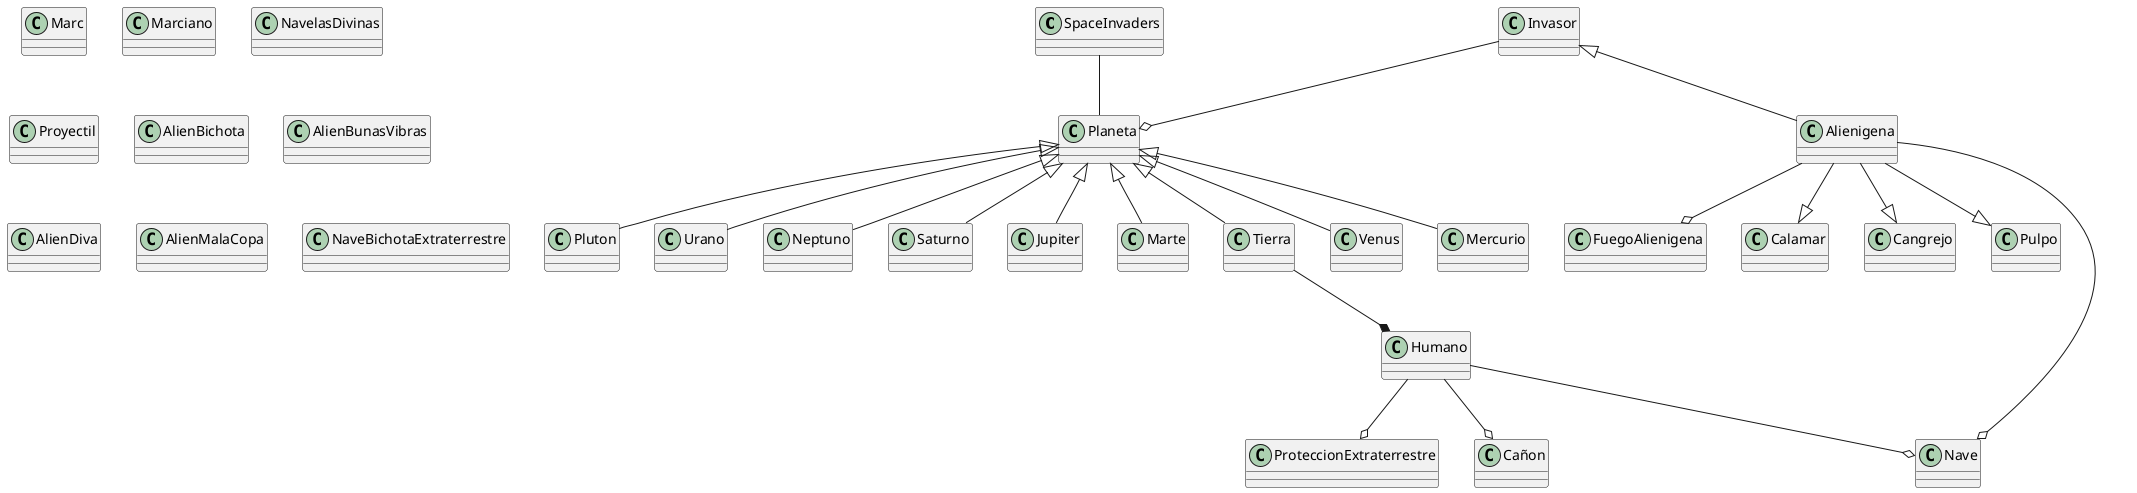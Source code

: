 @startuml
class SpaceInvaders
class Invasor
class Alienigena
class Planeta 
class ProteccionExtraterrestre 
class FuegoAlienigena
class Pluton 
class Urano
class Neptuno 
class Saturno
class Jupiter
class Marte 
class Tierra 
class Venus 
class Mercurio
class Marc 
class Marciano
class NavelasDivinas
class Proyectil
class Humano
class AlienBichota
class AlienBunasVibras
class AlienDiva
class AlienMalaCopa
class NaveBichotaExtraterrestre
SpaceInvaders -- Planeta
Invasor <|-- Alienigena
Alienigena --|> Calamar
Alienigena --|> Cangrejo
Alienigena --|> Pulpo
Alienigena --o  FuegoAlienigena
Planeta <|-- Pluton
Planeta <|-- Urano
Planeta <|-- Neptuno
Planeta <|-- Saturno
Planeta <|-- Jupiter
Planeta <|-- Marte
Planeta <|-- Tierra
Planeta <|-- Venus
Planeta <|-- Mercurio
Humano --o Nave
Alienigena --o Nave
Humano --o Cañon
Humano --o ProteccionExtraterrestre
Invasor --o Planeta
Tierra --* Humano